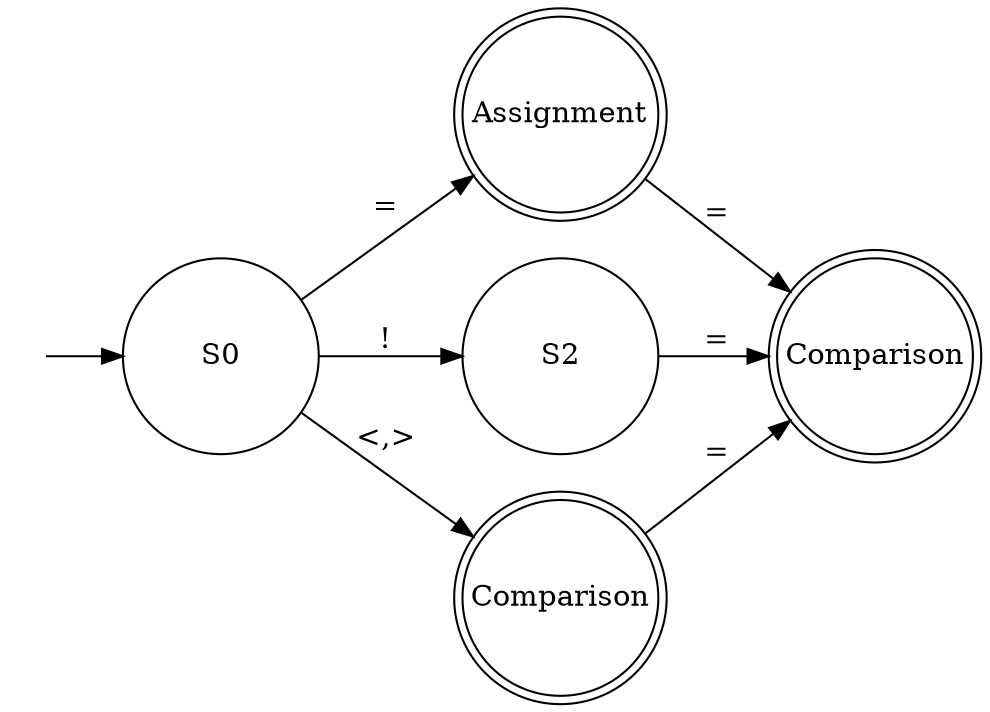 digraph finite_state_machine {
rankdir=LR;
size="8,5"

node [margin=2 fontsize=32 width=1.3 shape=circle]
node [shape = circle, label="S0", fontsize=14, fixedsize=true] S0;
node [shape = doublecircle, label="Assignment", fontsize=14] S1;
node [shape = circle, label="S2", fontsize=14] S2;
node [shape = doublecircle, label="Comparison", fontsize=14] S3;
node [shape = doublecircle, label="Comparison", fontsize=14] S4;

node [shape = point width=0.25 style=invis ] qi;
qi -> S0;

S0   -> S1  [ label = "=" ];
S1   -> S4  [ label = "=" ];
S0   -> S2  [ label = "!" ];
S2   -> S4  [label = "="];
S0   -> S3  [label = "<,>"];
S3   -> S4  [label = "="];
}
